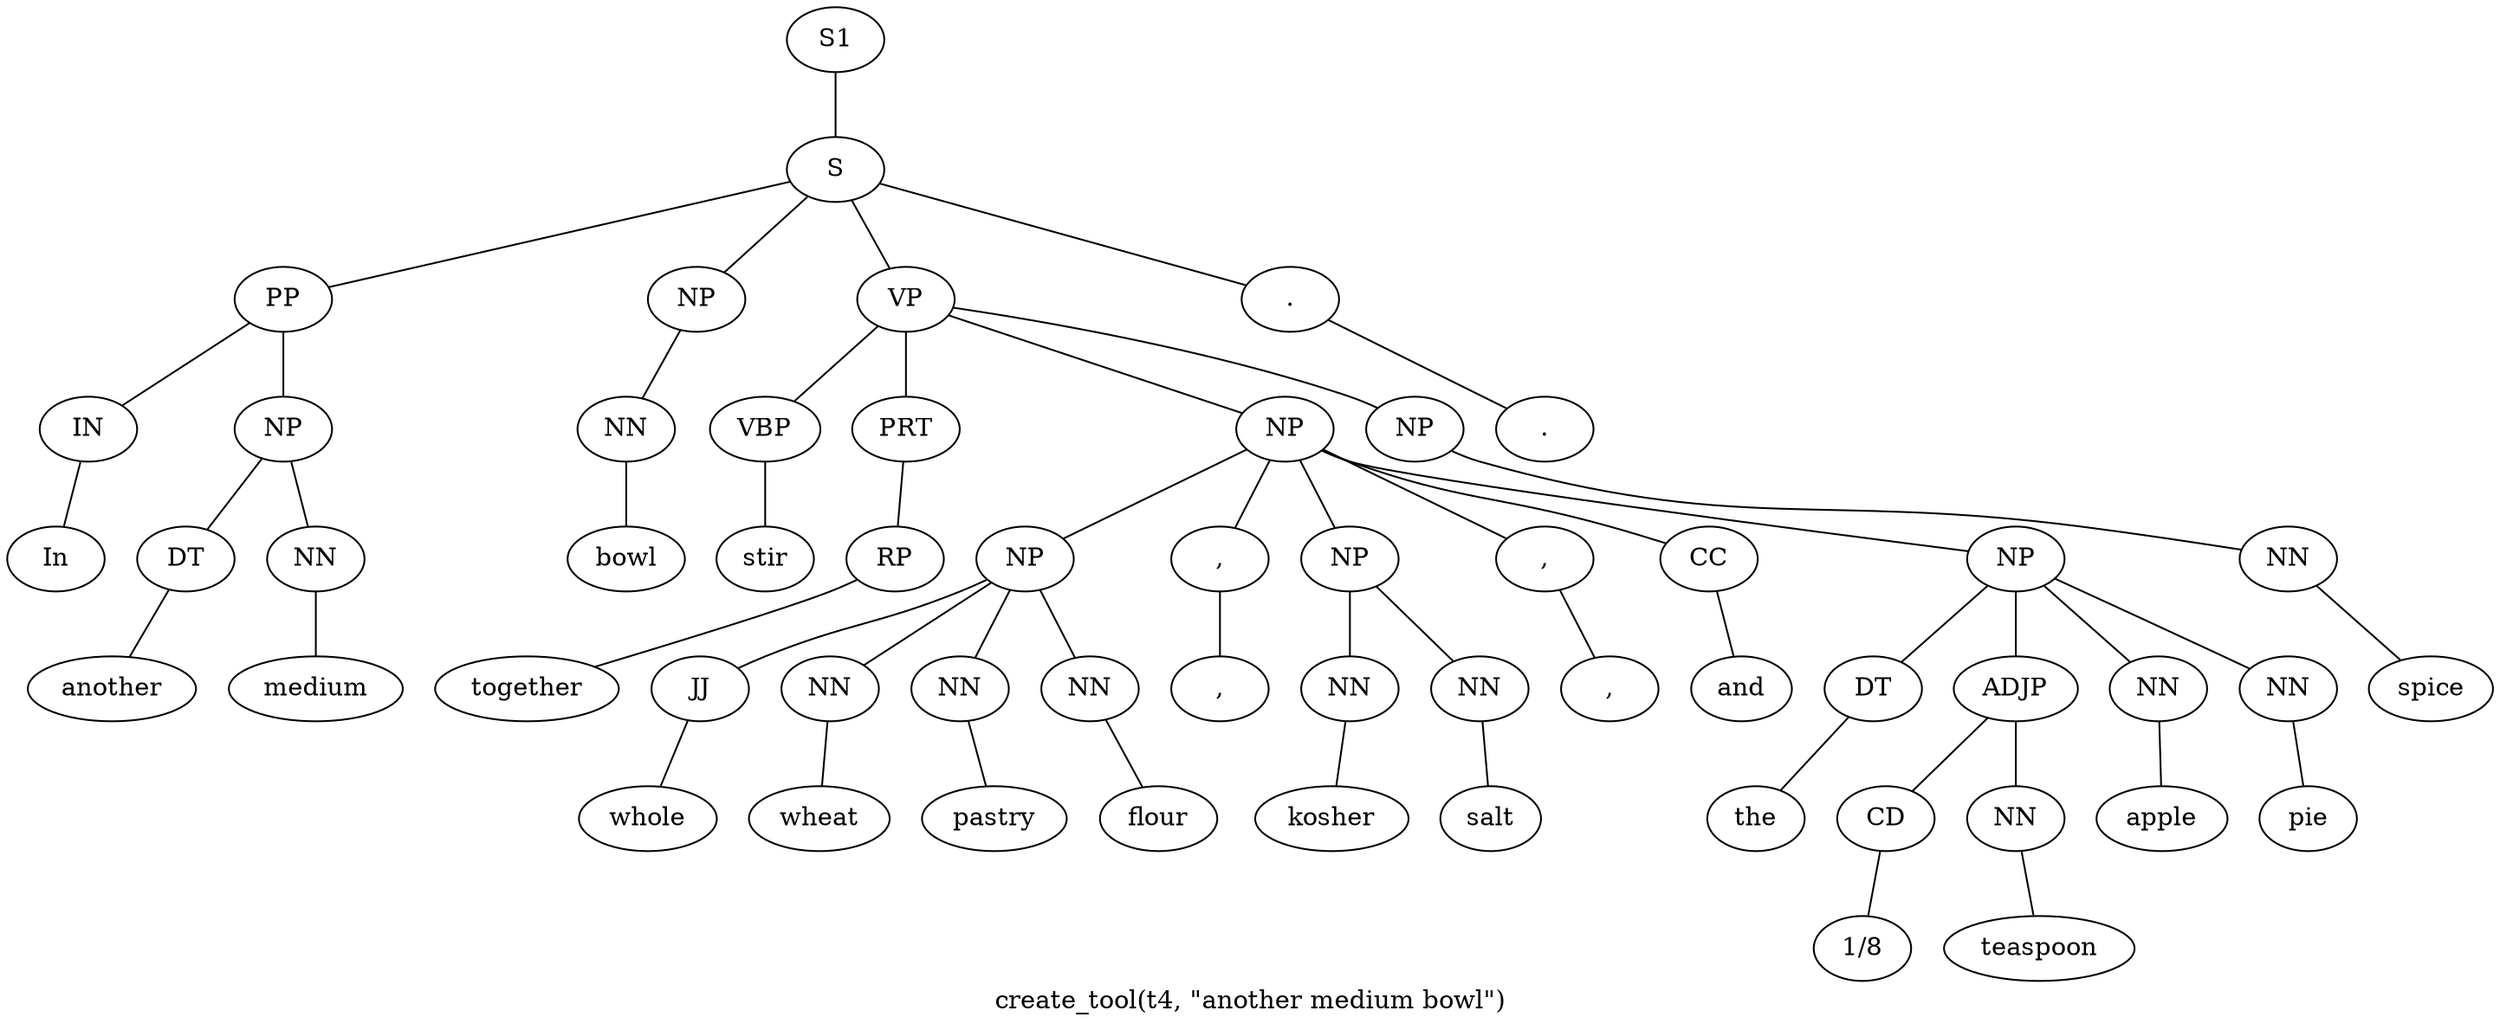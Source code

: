 graph SyntaxGraph {
	label = "create_tool(t4, \"another medium bowl\")";
	Node0 [label="S1"];
	Node1 [label="S"];
	Node2 [label="PP"];
	Node3 [label="IN"];
	Node4 [label="In"];
	Node5 [label="NP"];
	Node6 [label="DT"];
	Node7 [label="another"];
	Node8 [label="NN"];
	Node9 [label="medium"];
	Node10 [label="NP"];
	Node11 [label="NN"];
	Node12 [label="bowl"];
	Node13 [label="VP"];
	Node14 [label="VBP"];
	Node15 [label="stir"];
	Node16 [label="PRT"];
	Node17 [label="RP"];
	Node18 [label="together"];
	Node19 [label="NP"];
	Node20 [label="NP"];
	Node21 [label="JJ"];
	Node22 [label="whole"];
	Node23 [label="NN"];
	Node24 [label="wheat"];
	Node25 [label="NN"];
	Node26 [label="pastry"];
	Node27 [label="NN"];
	Node28 [label="flour"];
	Node29 [label=","];
	Node30 [label=","];
	Node31 [label="NP"];
	Node32 [label="NN"];
	Node33 [label="kosher"];
	Node34 [label="NN"];
	Node35 [label="salt"];
	Node36 [label=","];
	Node37 [label=","];
	Node38 [label="CC"];
	Node39 [label="and"];
	Node40 [label="NP"];
	Node41 [label="DT"];
	Node42 [label="the"];
	Node43 [label="ADJP"];
	Node44 [label="CD"];
	Node45 [label="1/8"];
	Node46 [label="NN"];
	Node47 [label="teaspoon"];
	Node48 [label="NN"];
	Node49 [label="apple"];
	Node50 [label="NN"];
	Node51 [label="pie"];
	Node52 [label="NP"];
	Node53 [label="NN"];
	Node54 [label="spice"];
	Node55 [label="."];
	Node56 [label="."];

	Node0 -- Node1;
	Node1 -- Node2;
	Node1 -- Node10;
	Node1 -- Node13;
	Node1 -- Node55;
	Node2 -- Node3;
	Node2 -- Node5;
	Node3 -- Node4;
	Node5 -- Node6;
	Node5 -- Node8;
	Node6 -- Node7;
	Node8 -- Node9;
	Node10 -- Node11;
	Node11 -- Node12;
	Node13 -- Node14;
	Node13 -- Node16;
	Node13 -- Node19;
	Node13 -- Node52;
	Node14 -- Node15;
	Node16 -- Node17;
	Node17 -- Node18;
	Node19 -- Node20;
	Node19 -- Node29;
	Node19 -- Node31;
	Node19 -- Node36;
	Node19 -- Node38;
	Node19 -- Node40;
	Node20 -- Node21;
	Node20 -- Node23;
	Node20 -- Node25;
	Node20 -- Node27;
	Node21 -- Node22;
	Node23 -- Node24;
	Node25 -- Node26;
	Node27 -- Node28;
	Node29 -- Node30;
	Node31 -- Node32;
	Node31 -- Node34;
	Node32 -- Node33;
	Node34 -- Node35;
	Node36 -- Node37;
	Node38 -- Node39;
	Node40 -- Node41;
	Node40 -- Node43;
	Node40 -- Node48;
	Node40 -- Node50;
	Node41 -- Node42;
	Node43 -- Node44;
	Node43 -- Node46;
	Node44 -- Node45;
	Node46 -- Node47;
	Node48 -- Node49;
	Node50 -- Node51;
	Node52 -- Node53;
	Node53 -- Node54;
	Node55 -- Node56;
}